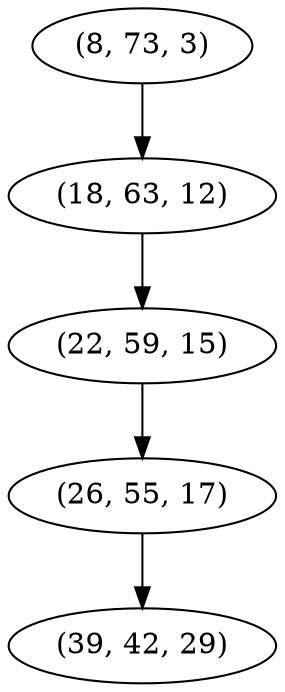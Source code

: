 digraph tree {
    "(8, 73, 3)";
    "(18, 63, 12)";
    "(22, 59, 15)";
    "(26, 55, 17)";
    "(39, 42, 29)";
    "(8, 73, 3)" -> "(18, 63, 12)";
    "(18, 63, 12)" -> "(22, 59, 15)";
    "(22, 59, 15)" -> "(26, 55, 17)";
    "(26, 55, 17)" -> "(39, 42, 29)";
}
